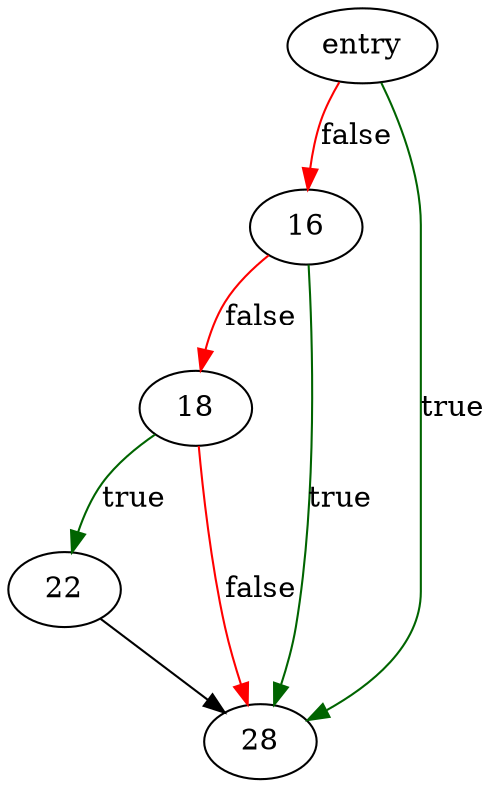 digraph "strcmp_mtime" {
	// Node definitions.
	2 [label=entry];
	16;
	18;
	22;
	28;

	// Edge definitions.
	2 -> 16 [
		color=red
		label=false
	];
	2 -> 28 [
		color=darkgreen
		label=true
	];
	16 -> 18 [
		color=red
		label=false
	];
	16 -> 28 [
		color=darkgreen
		label=true
	];
	18 -> 22 [
		color=darkgreen
		label=true
	];
	18 -> 28 [
		color=red
		label=false
	];
	22 -> 28;
}